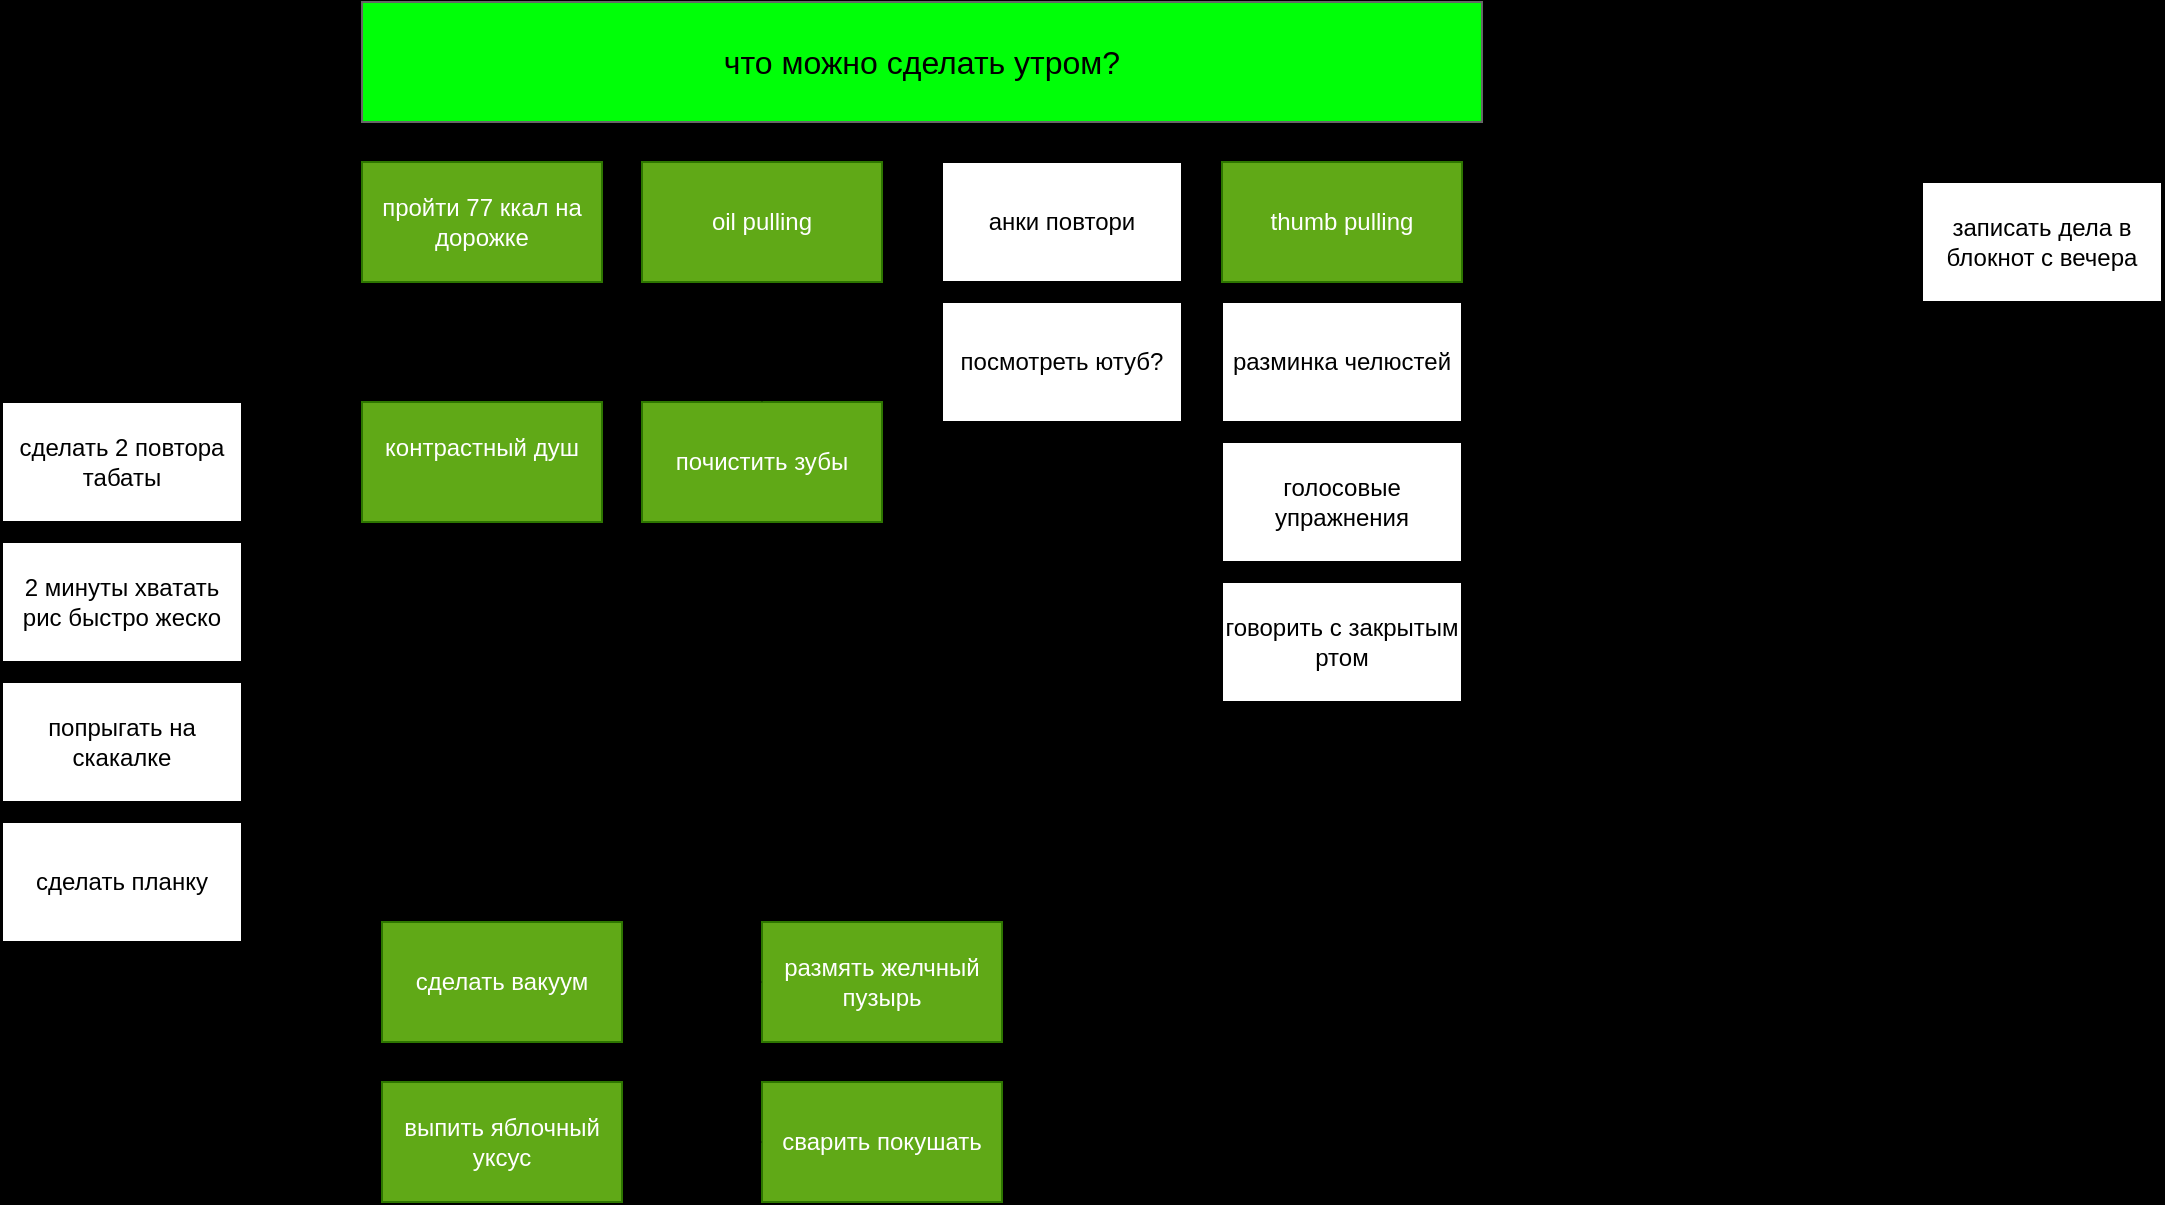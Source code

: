<mxfile version="26.1.0">
  <diagram name="Страница — 1" id="fe4afWmqSPOwGRRfu1oG">
    <mxGraphModel dx="2286" dy="810" grid="1" gridSize="10" guides="1" tooltips="1" connect="1" arrows="1" fold="1" page="0" pageScale="1" pageWidth="827" pageHeight="1169" background="#000000" math="0" shadow="0" adaptiveColors="simple">
      <root>
        <mxCell id="0" />
        <mxCell id="1" parent="0" />
        <mxCell id="N8eQh9thFCZGvSdchSBF-1" value="что можно сделать утром?" style="rounded=0;whiteSpace=wrap;html=1;labelBackgroundColor=none;fillColor=#00FF08;strokeColor=#666666;fontColor=#000000;gradientColor=none;fontSize=16;" parent="1" vertex="1">
          <mxGeometry x="40" y="40" width="560" height="60" as="geometry" />
        </mxCell>
        <mxCell id="aKsCuJh0maRcEQ2Xi9_0-5" style="edgeStyle=orthogonalEdgeStyle;rounded=0;orthogonalLoop=1;jettySize=auto;html=1;entryX=0.5;entryY=0;entryDx=0;entryDy=0;" edge="1" parent="1" source="qaedK1OBrXd_NtfnD_xV-1" target="qaedK1OBrXd_NtfnD_xV-21">
          <mxGeometry relative="1" as="geometry" />
        </mxCell>
        <mxCell id="qaedK1OBrXd_NtfnD_xV-1" value="пройти 77 ккал на дорожке" style="rounded=0;whiteSpace=wrap;html=1;labelBackgroundColor=none;fillColor=#60a917;strokeColor=#2D7600;fontColor=#ffffff;" parent="1" vertex="1">
          <mxGeometry x="40" y="120" width="120" height="60" as="geometry" />
        </mxCell>
        <mxCell id="qaedK1OBrXd_NtfnD_xV-2" value="сделать 2 повтора табаты" style="rounded=0;whiteSpace=wrap;html=1;labelBackgroundColor=none;" parent="1" vertex="1">
          <mxGeometry x="-140" y="240" width="120" height="60" as="geometry" />
        </mxCell>
        <mxCell id="qaedK1OBrXd_NtfnD_xV-3" value="почистить зубы" style="rounded=0;whiteSpace=wrap;html=1;labelBackgroundColor=none;fillColor=#60a917;fontColor=#ffffff;strokeColor=#2D7600;" parent="1" vertex="1">
          <mxGeometry x="180" y="240" width="120" height="60" as="geometry" />
        </mxCell>
        <mxCell id="qaedK1OBrXd_NtfnD_xV-21" value="&lt;div&gt;контрастный душ&lt;/div&gt;&lt;div&gt;&lt;br&gt;&lt;/div&gt;" style="rounded=0;whiteSpace=wrap;html=1;labelBackgroundColor=none;fillColor=#60a917;fontColor=#ffffff;strokeColor=#2D7600;" parent="1" vertex="1">
          <mxGeometry x="40" y="240" width="120" height="60" as="geometry" />
        </mxCell>
        <mxCell id="qaedK1OBrXd_NtfnD_xV-5" value="сварить покушать" style="rounded=0;whiteSpace=wrap;html=1;labelBackgroundColor=none;fillColor=#60a917;fontColor=#ffffff;strokeColor=#2D7600;" parent="1" vertex="1">
          <mxGeometry x="240" y="580" width="120" height="60" as="geometry" />
        </mxCell>
        <mxCell id="aKsCuJh0maRcEQ2Xi9_0-6" style="edgeStyle=orthogonalEdgeStyle;rounded=0;orthogonalLoop=1;jettySize=auto;html=1;entryX=0;entryY=0.5;entryDx=0;entryDy=0;" edge="1" parent="1" source="qaedK1OBrXd_NtfnD_xV-15" target="qaedK1OBrXd_NtfnD_xV-5">
          <mxGeometry relative="1" as="geometry" />
        </mxCell>
        <mxCell id="qaedK1OBrXd_NtfnD_xV-15" value="выпить яблочный уксус" style="rounded=0;whiteSpace=wrap;html=1;labelBackgroundColor=none;fillColor=#60a917;fontColor=#ffffff;strokeColor=#2D7600;" parent="1" vertex="1">
          <mxGeometry x="50" y="580" width="120" height="60" as="geometry" />
        </mxCell>
        <mxCell id="qaedK1OBrXd_NtfnD_xV-16" value="размять желчный пузырь" style="rounded=0;whiteSpace=wrap;html=1;labelBackgroundColor=none;fillColor=#60a917;fontColor=#ffffff;strokeColor=#2D7600;" parent="1" vertex="1">
          <mxGeometry x="240" y="500" width="120" height="60" as="geometry" />
        </mxCell>
        <mxCell id="aKsCuJh0maRcEQ2Xi9_0-4" style="edgeStyle=orthogonalEdgeStyle;rounded=0;orthogonalLoop=1;jettySize=auto;html=1;entryX=0;entryY=0.5;entryDx=0;entryDy=0;" edge="1" parent="1" source="qaedK1OBrXd_NtfnD_xV-17" target="qaedK1OBrXd_NtfnD_xV-16">
          <mxGeometry relative="1" as="geometry" />
        </mxCell>
        <mxCell id="qaedK1OBrXd_NtfnD_xV-17" value="сделать вакуум" style="rounded=0;whiteSpace=wrap;html=1;labelBackgroundColor=none;fillColor=#60a917;fontColor=#ffffff;strokeColor=#2D7600;" parent="1" vertex="1">
          <mxGeometry x="50" y="500" width="120" height="60" as="geometry" />
        </mxCell>
        <mxCell id="qaedK1OBrXd_NtfnD_xV-18" value="&lt;div&gt;сделать планку&lt;/div&gt;" style="rounded=0;whiteSpace=wrap;html=1;labelBackgroundColor=none;" parent="1" vertex="1">
          <mxGeometry x="-140" y="450" width="120" height="60" as="geometry" />
        </mxCell>
        <mxCell id="qaedK1OBrXd_NtfnD_xV-6" value="thumb pulling" style="rounded=0;whiteSpace=wrap;html=1;labelBackgroundColor=none;fillColor=#60a917;fontColor=#ffffff;strokeColor=#2D7600;" parent="1" vertex="1">
          <mxGeometry x="470" y="120" width="120" height="60" as="geometry" />
        </mxCell>
        <mxCell id="qaedK1OBrXd_NtfnD_xV-7" value="разминка челюстей" style="rounded=0;whiteSpace=wrap;html=1;labelBackgroundColor=none;" parent="1" vertex="1">
          <mxGeometry x="470" y="190" width="120" height="60" as="geometry" />
        </mxCell>
        <mxCell id="qaedK1OBrXd_NtfnD_xV-8" value="голосовые упражнения" style="rounded=0;whiteSpace=wrap;html=1;labelBackgroundColor=none;" parent="1" vertex="1">
          <mxGeometry x="470" y="260" width="120" height="60" as="geometry" />
        </mxCell>
        <mxCell id="qaedK1OBrXd_NtfnD_xV-19" value="&lt;div&gt;говорить с закрытым ртом&lt;/div&gt;" style="rounded=0;whiteSpace=wrap;html=1;labelBackgroundColor=none;" parent="1" vertex="1">
          <mxGeometry x="470" y="330" width="120" height="60" as="geometry" />
        </mxCell>
        <mxCell id="qaedK1OBrXd_NtfnD_xV-9" value="посмотреть ютуб?" style="rounded=0;whiteSpace=wrap;html=1;labelBackgroundColor=none;" parent="1" vertex="1">
          <mxGeometry x="330" y="190" width="120" height="60" as="geometry" />
        </mxCell>
        <mxCell id="qaedK1OBrXd_NtfnD_xV-10" value="&lt;div&gt;попрыгать на скакалке&lt;/div&gt;" style="rounded=0;whiteSpace=wrap;html=1;labelBackgroundColor=none;" parent="1" vertex="1">
          <mxGeometry x="-140" y="380" width="120" height="60" as="geometry" />
        </mxCell>
        <mxCell id="qaedK1OBrXd_NtfnD_xV-11" value="&lt;div&gt;2 минуты хватать рис быстро жеско&lt;/div&gt;" style="rounded=0;whiteSpace=wrap;html=1;labelBackgroundColor=none;" parent="1" vertex="1">
          <mxGeometry x="-140" y="310" width="120" height="60" as="geometry" />
        </mxCell>
        <mxCell id="qaedK1OBrXd_NtfnD_xV-12" value="анки повтори" style="rounded=0;whiteSpace=wrap;html=1;labelBackgroundColor=none;" parent="1" vertex="1">
          <mxGeometry x="330" y="120" width="120" height="60" as="geometry" />
        </mxCell>
        <mxCell id="qaedK1OBrXd_NtfnD_xV-13" value="&lt;div&gt;записать дела в блокнот с вечера&lt;/div&gt;" style="rounded=0;whiteSpace=wrap;html=1;labelBackgroundColor=none;" parent="1" vertex="1">
          <mxGeometry x="820" y="130" width="120" height="60" as="geometry" />
        </mxCell>
        <mxCell id="aKsCuJh0maRcEQ2Xi9_0-3" style="edgeStyle=orthogonalEdgeStyle;rounded=0;orthogonalLoop=1;jettySize=auto;html=1;" edge="1" parent="1" source="aKsCuJh0maRcEQ2Xi9_0-1" target="qaedK1OBrXd_NtfnD_xV-3">
          <mxGeometry relative="1" as="geometry" />
        </mxCell>
        <mxCell id="aKsCuJh0maRcEQ2Xi9_0-1" value="oil pulling" style="rounded=0;whiteSpace=wrap;html=1;labelBackgroundColor=none;fillColor=#60a917;fontColor=#ffffff;strokeColor=#2D7600;" vertex="1" parent="1">
          <mxGeometry x="180" y="120" width="120" height="60" as="geometry" />
        </mxCell>
      </root>
    </mxGraphModel>
  </diagram>
</mxfile>
